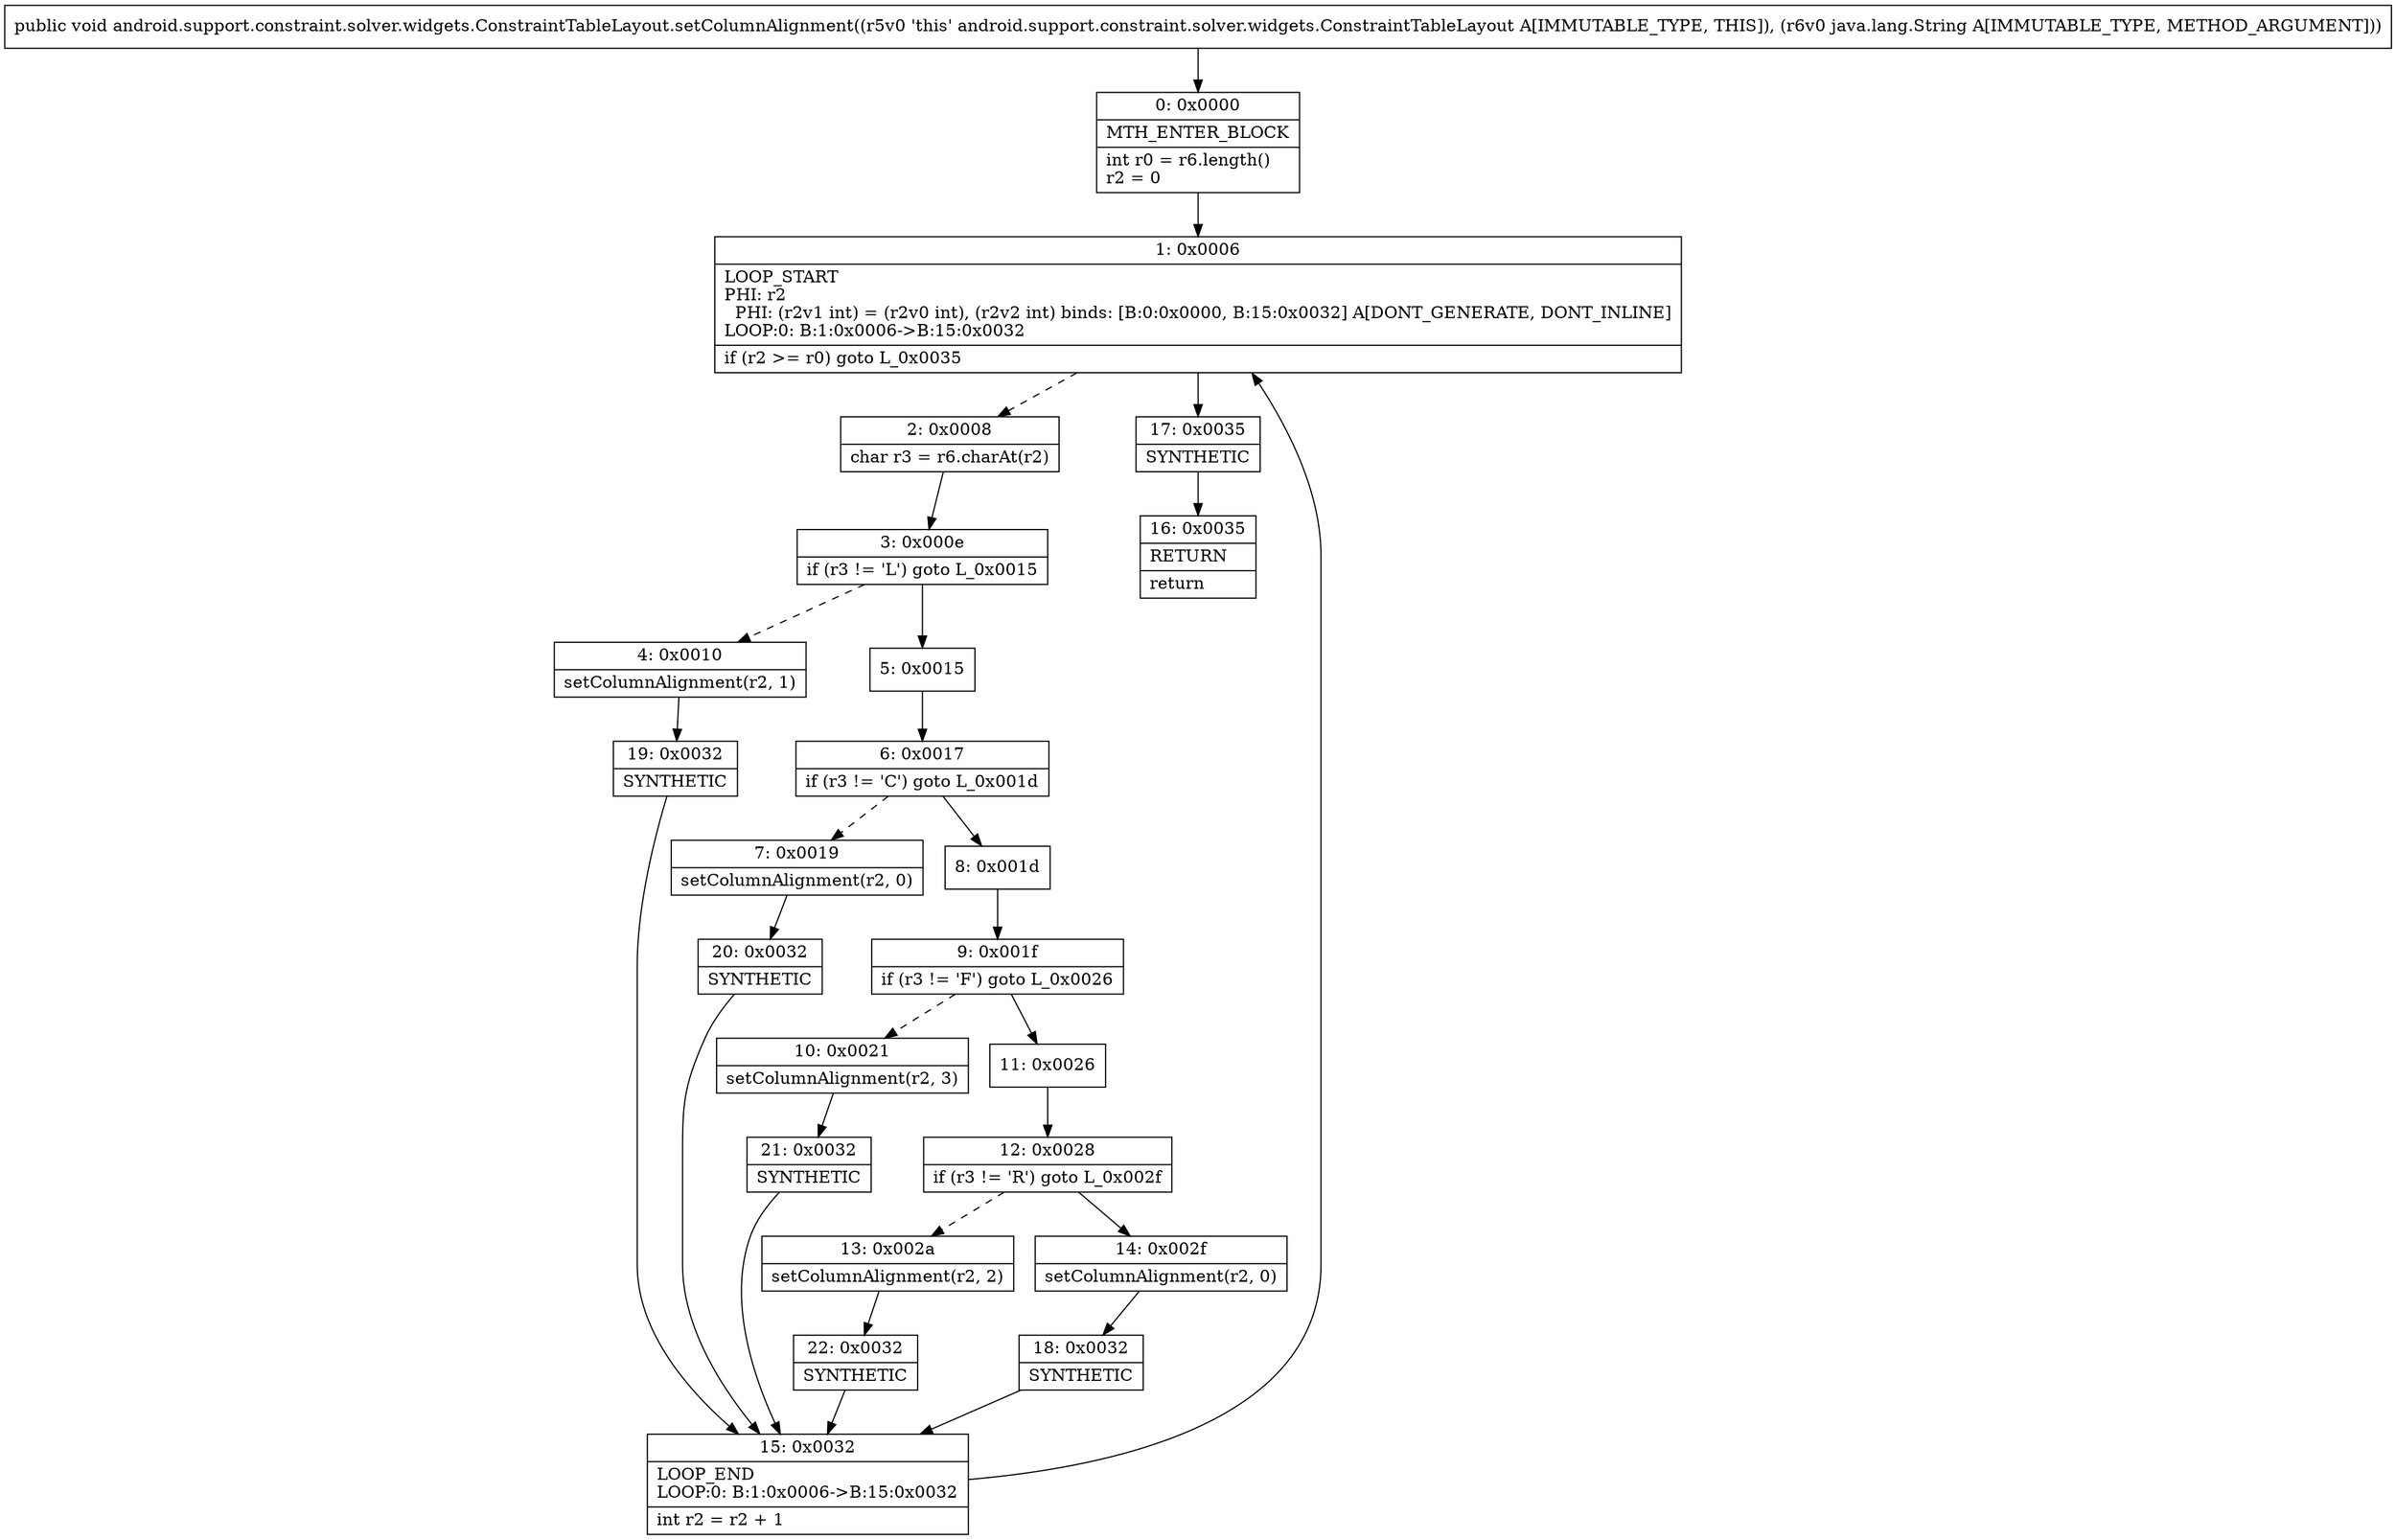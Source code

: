 digraph "CFG forandroid.support.constraint.solver.widgets.ConstraintTableLayout.setColumnAlignment(Ljava\/lang\/String;)V" {
Node_0 [shape=record,label="{0\:\ 0x0000|MTH_ENTER_BLOCK\l|int r0 = r6.length()\lr2 = 0\l}"];
Node_1 [shape=record,label="{1\:\ 0x0006|LOOP_START\lPHI: r2 \l  PHI: (r2v1 int) = (r2v0 int), (r2v2 int) binds: [B:0:0x0000, B:15:0x0032] A[DONT_GENERATE, DONT_INLINE]\lLOOP:0: B:1:0x0006\-\>B:15:0x0032\l|if (r2 \>= r0) goto L_0x0035\l}"];
Node_2 [shape=record,label="{2\:\ 0x0008|char r3 = r6.charAt(r2)\l}"];
Node_3 [shape=record,label="{3\:\ 0x000e|if (r3 != 'L') goto L_0x0015\l}"];
Node_4 [shape=record,label="{4\:\ 0x0010|setColumnAlignment(r2, 1)\l}"];
Node_5 [shape=record,label="{5\:\ 0x0015}"];
Node_6 [shape=record,label="{6\:\ 0x0017|if (r3 != 'C') goto L_0x001d\l}"];
Node_7 [shape=record,label="{7\:\ 0x0019|setColumnAlignment(r2, 0)\l}"];
Node_8 [shape=record,label="{8\:\ 0x001d}"];
Node_9 [shape=record,label="{9\:\ 0x001f|if (r3 != 'F') goto L_0x0026\l}"];
Node_10 [shape=record,label="{10\:\ 0x0021|setColumnAlignment(r2, 3)\l}"];
Node_11 [shape=record,label="{11\:\ 0x0026}"];
Node_12 [shape=record,label="{12\:\ 0x0028|if (r3 != 'R') goto L_0x002f\l}"];
Node_13 [shape=record,label="{13\:\ 0x002a|setColumnAlignment(r2, 2)\l}"];
Node_14 [shape=record,label="{14\:\ 0x002f|setColumnAlignment(r2, 0)\l}"];
Node_15 [shape=record,label="{15\:\ 0x0032|LOOP_END\lLOOP:0: B:1:0x0006\-\>B:15:0x0032\l|int r2 = r2 + 1\l}"];
Node_16 [shape=record,label="{16\:\ 0x0035|RETURN\l|return\l}"];
Node_17 [shape=record,label="{17\:\ 0x0035|SYNTHETIC\l}"];
Node_18 [shape=record,label="{18\:\ 0x0032|SYNTHETIC\l}"];
Node_19 [shape=record,label="{19\:\ 0x0032|SYNTHETIC\l}"];
Node_20 [shape=record,label="{20\:\ 0x0032|SYNTHETIC\l}"];
Node_21 [shape=record,label="{21\:\ 0x0032|SYNTHETIC\l}"];
Node_22 [shape=record,label="{22\:\ 0x0032|SYNTHETIC\l}"];
MethodNode[shape=record,label="{public void android.support.constraint.solver.widgets.ConstraintTableLayout.setColumnAlignment((r5v0 'this' android.support.constraint.solver.widgets.ConstraintTableLayout A[IMMUTABLE_TYPE, THIS]), (r6v0 java.lang.String A[IMMUTABLE_TYPE, METHOD_ARGUMENT])) }"];
MethodNode -> Node_0;
Node_0 -> Node_1;
Node_1 -> Node_2[style=dashed];
Node_1 -> Node_17;
Node_2 -> Node_3;
Node_3 -> Node_4[style=dashed];
Node_3 -> Node_5;
Node_4 -> Node_19;
Node_5 -> Node_6;
Node_6 -> Node_7[style=dashed];
Node_6 -> Node_8;
Node_7 -> Node_20;
Node_8 -> Node_9;
Node_9 -> Node_10[style=dashed];
Node_9 -> Node_11;
Node_10 -> Node_21;
Node_11 -> Node_12;
Node_12 -> Node_13[style=dashed];
Node_12 -> Node_14;
Node_13 -> Node_22;
Node_14 -> Node_18;
Node_15 -> Node_1;
Node_17 -> Node_16;
Node_18 -> Node_15;
Node_19 -> Node_15;
Node_20 -> Node_15;
Node_21 -> Node_15;
Node_22 -> Node_15;
}

